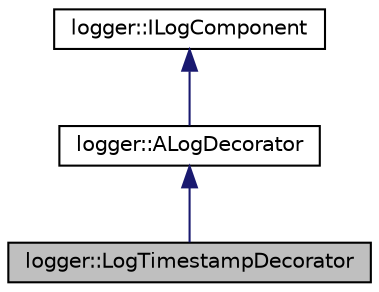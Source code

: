 digraph "logger::LogTimestampDecorator"
{
 // LATEX_PDF_SIZE
  edge [fontname="Helvetica",fontsize="10",labelfontname="Helvetica",labelfontsize="10"];
  node [fontname="Helvetica",fontsize="10",shape=record];
  Node1 [label="logger::LogTimestampDecorator",height=0.2,width=0.4,color="black", fillcolor="grey75", style="filled", fontcolor="black",tooltip=" "];
  Node2 -> Node1 [dir="back",color="midnightblue",fontsize="10",style="solid"];
  Node2 [label="logger::ALogDecorator",height=0.2,width=0.4,color="black", fillcolor="white", style="filled",URL="$classlogger_1_1_a_log_decorator.html",tooltip=" "];
  Node3 -> Node2 [dir="back",color="midnightblue",fontsize="10",style="solid"];
  Node3 [label="logger::ILogComponent",height=0.2,width=0.4,color="black", fillcolor="white", style="filled",URL="$classlogger_1_1_i_log_component.html",tooltip=" "];
}
